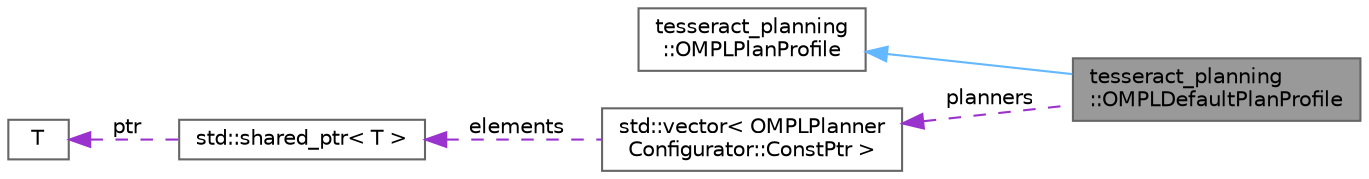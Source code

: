 digraph "tesseract_planning::OMPLDefaultPlanProfile"
{
 // LATEX_PDF_SIZE
  bgcolor="transparent";
  edge [fontname=Helvetica,fontsize=10,labelfontname=Helvetica,labelfontsize=10];
  node [fontname=Helvetica,fontsize=10,shape=box,height=0.2,width=0.4];
  rankdir="LR";
  Node1 [label="tesseract_planning\l::OMPLDefaultPlanProfile",height=0.2,width=0.4,color="gray40", fillcolor="grey60", style="filled", fontcolor="black",tooltip="OMPL does not support the concept of multi waypoint planning like descartes and trajopt...."];
  Node2 -> Node1 [dir="back",color="steelblue1",style="solid"];
  Node2 [label="tesseract_planning\l::OMPLPlanProfile",height=0.2,width=0.4,color="gray40", fillcolor="white", style="filled",URL="$dc/d55/classtesseract__planning_1_1OMPLPlanProfile.html",tooltip=" "];
  Node3 -> Node1 [dir="back",color="darkorchid3",style="dashed",label=" planners" ];
  Node3 [label="std::vector\< OMPLPlanner\lConfigurator::ConstPtr \>",height=0.2,width=0.4,color="gray40", fillcolor="white", style="filled",tooltip=" "];
  Node4 -> Node3 [dir="back",color="darkorchid3",style="dashed",label=" elements" ];
  Node4 [label="std::shared_ptr\< T \>",height=0.2,width=0.4,color="gray40", fillcolor="white", style="filled",tooltip=" "];
  Node5 -> Node4 [dir="back",color="darkorchid3",style="dashed",label=" ptr" ];
  Node5 [label="T",height=0.2,width=0.4,color="gray40", fillcolor="white", style="filled",tooltip=" "];
}
